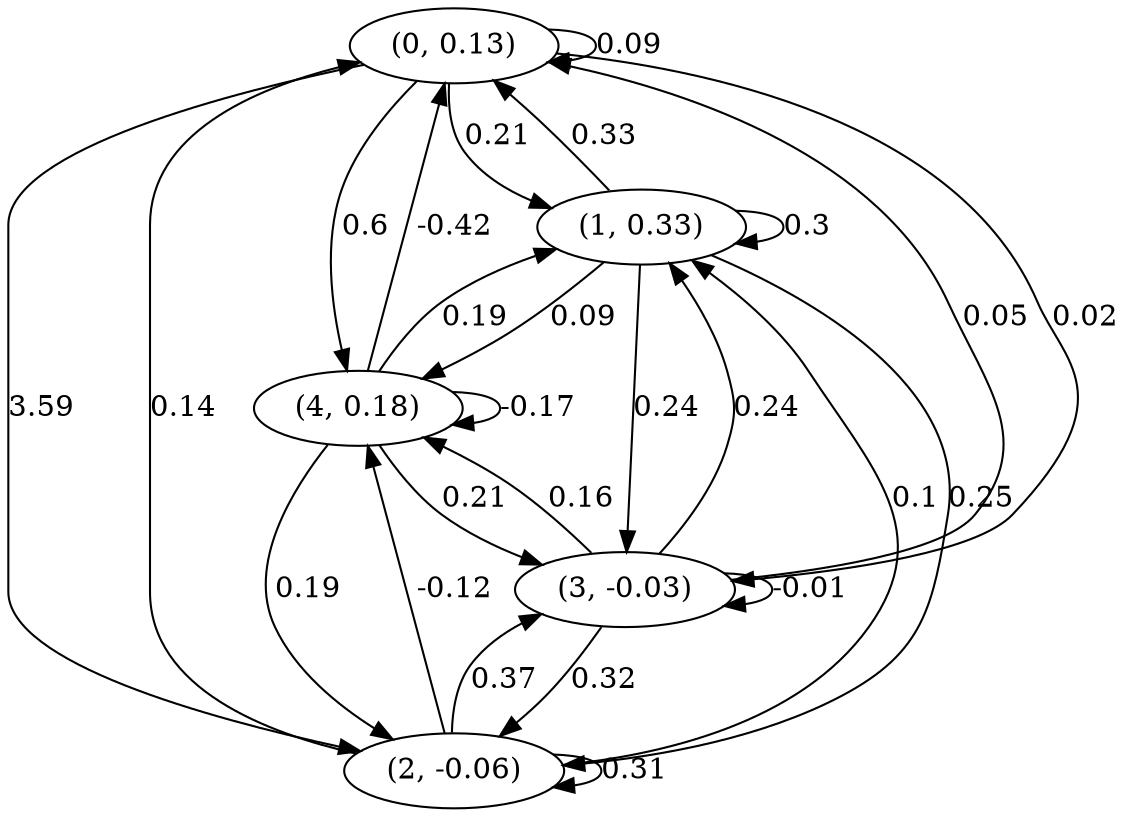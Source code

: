 digraph {
    0 [ label = "(0, 0.13)" ]
    1 [ label = "(1, 0.33)" ]
    2 [ label = "(2, -0.06)" ]
    3 [ label = "(3, -0.03)" ]
    4 [ label = "(4, 0.18)" ]
    0 -> 0 [ label = "0.09" ]
    1 -> 1 [ label = "0.3" ]
    2 -> 2 [ label = "0.31" ]
    3 -> 3 [ label = "-0.01" ]
    4 -> 4 [ label = "-0.17" ]
    1 -> 0 [ label = "0.33" ]
    2 -> 0 [ label = "0.14" ]
    3 -> 0 [ label = "0.05" ]
    4 -> 0 [ label = "-0.42" ]
    0 -> 1 [ label = "0.21" ]
    2 -> 1 [ label = "0.1" ]
    3 -> 1 [ label = "0.24" ]
    4 -> 1 [ label = "0.19" ]
    0 -> 2 [ label = "3.59" ]
    1 -> 2 [ label = "0.25" ]
    3 -> 2 [ label = "0.32" ]
    4 -> 2 [ label = "0.19" ]
    0 -> 3 [ label = "0.02" ]
    1 -> 3 [ label = "0.24" ]
    2 -> 3 [ label = "0.37" ]
    4 -> 3 [ label = "0.21" ]
    0 -> 4 [ label = "0.6" ]
    1 -> 4 [ label = "0.09" ]
    2 -> 4 [ label = "-0.12" ]
    3 -> 4 [ label = "0.16" ]
}

